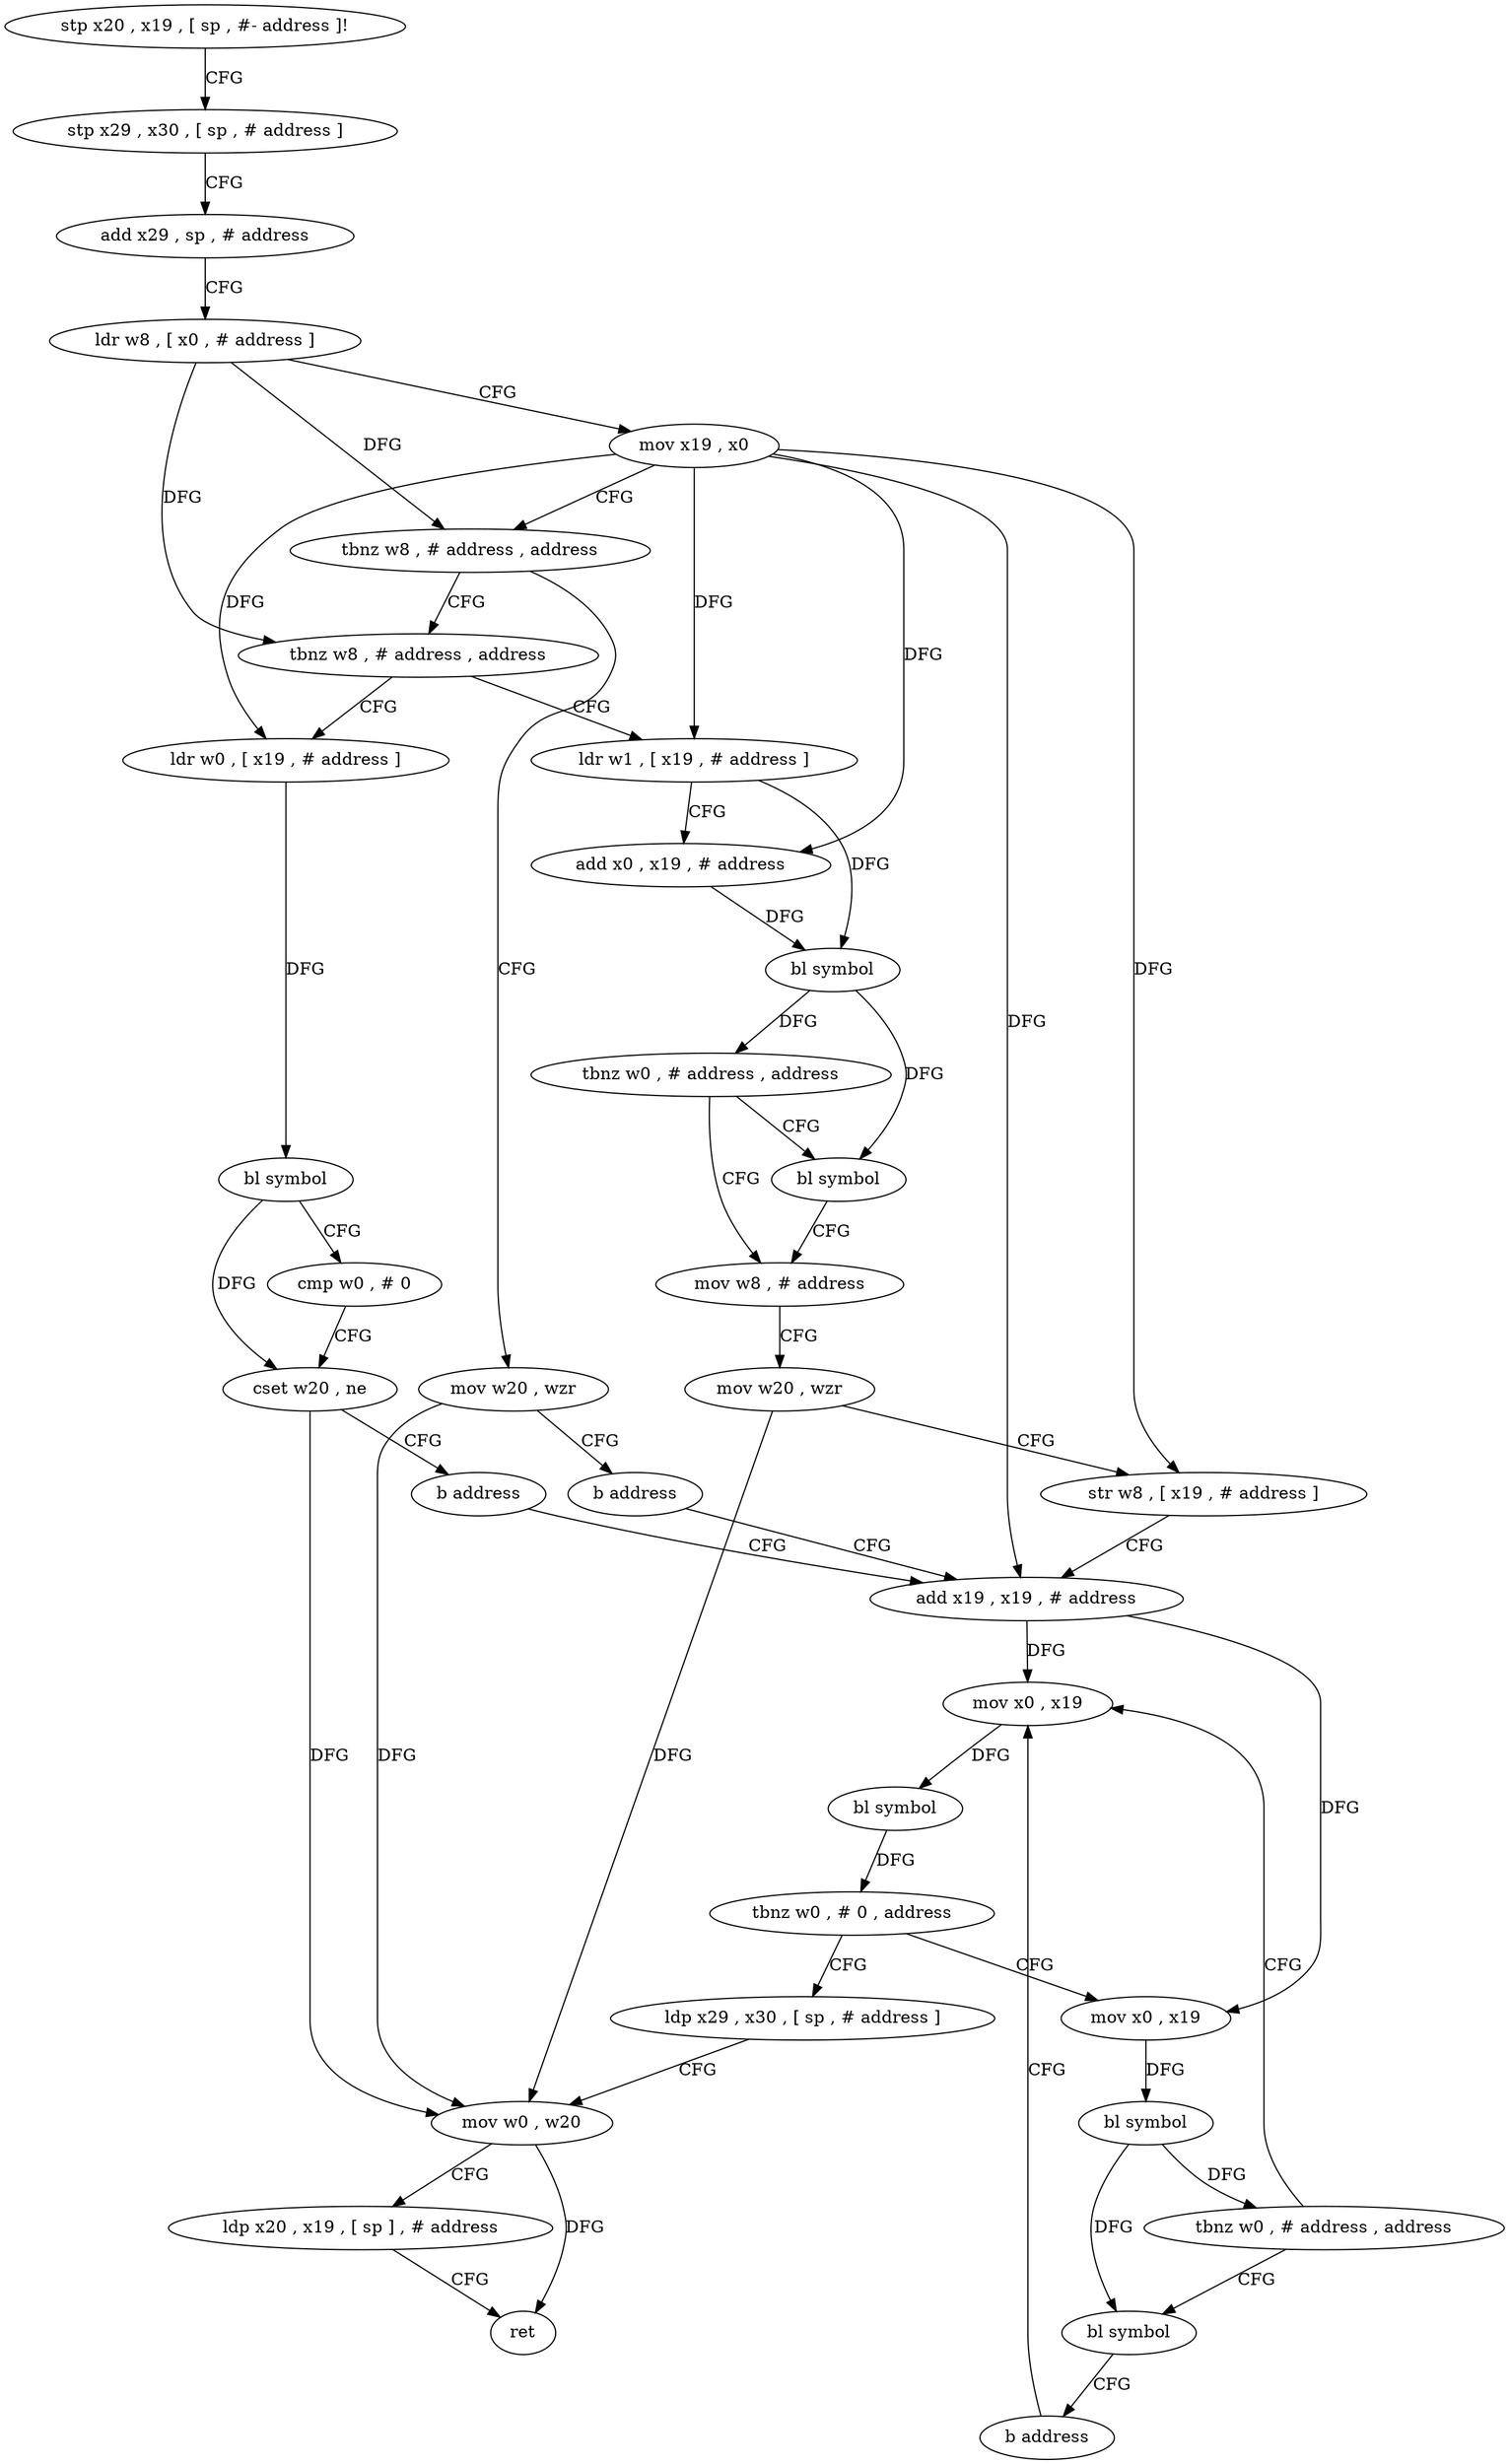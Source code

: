 digraph "func" {
"4214908" [label = "stp x20 , x19 , [ sp , #- address ]!" ]
"4214912" [label = "stp x29 , x30 , [ sp , # address ]" ]
"4214916" [label = "add x29 , sp , # address" ]
"4214920" [label = "ldr w8 , [ x0 , # address ]" ]
"4214924" [label = "mov x19 , x0" ]
"4214928" [label = "tbnz w8 , # address , address" ]
"4214956" [label = "mov w20 , wzr" ]
"4214932" [label = "tbnz w8 , # address , address" ]
"4214960" [label = "b address" ]
"4214996" [label = "add x19 , x19 , # address" ]
"4214964" [label = "ldr w1 , [ x19 , # address ]" ]
"4214936" [label = "ldr w0 , [ x19 , # address ]" ]
"4215000" [label = "mov x0 , x19" ]
"4214968" [label = "add x0 , x19 , # address" ]
"4214972" [label = "bl symbol" ]
"4214976" [label = "tbnz w0 , # address , address" ]
"4214984" [label = "mov w8 , # address" ]
"4214980" [label = "bl symbol" ]
"4214940" [label = "bl symbol" ]
"4214944" [label = "cmp w0 , # 0" ]
"4214948" [label = "cset w20 , ne" ]
"4214952" [label = "b address" ]
"4215032" [label = "ldp x29 , x30 , [ sp , # address ]" ]
"4215036" [label = "mov w0 , w20" ]
"4215040" [label = "ldp x20 , x19 , [ sp ] , # address" ]
"4215044" [label = "ret" ]
"4215012" [label = "mov x0 , x19" ]
"4215016" [label = "bl symbol" ]
"4215020" [label = "tbnz w0 , # address , address" ]
"4215024" [label = "bl symbol" ]
"4214988" [label = "mov w20 , wzr" ]
"4214992" [label = "str w8 , [ x19 , # address ]" ]
"4215004" [label = "bl symbol" ]
"4215008" [label = "tbnz w0 , # 0 , address" ]
"4215028" [label = "b address" ]
"4214908" -> "4214912" [ label = "CFG" ]
"4214912" -> "4214916" [ label = "CFG" ]
"4214916" -> "4214920" [ label = "CFG" ]
"4214920" -> "4214924" [ label = "CFG" ]
"4214920" -> "4214928" [ label = "DFG" ]
"4214920" -> "4214932" [ label = "DFG" ]
"4214924" -> "4214928" [ label = "CFG" ]
"4214924" -> "4214996" [ label = "DFG" ]
"4214924" -> "4214964" [ label = "DFG" ]
"4214924" -> "4214968" [ label = "DFG" ]
"4214924" -> "4214936" [ label = "DFG" ]
"4214924" -> "4214992" [ label = "DFG" ]
"4214928" -> "4214956" [ label = "CFG" ]
"4214928" -> "4214932" [ label = "CFG" ]
"4214956" -> "4214960" [ label = "CFG" ]
"4214956" -> "4215036" [ label = "DFG" ]
"4214932" -> "4214964" [ label = "CFG" ]
"4214932" -> "4214936" [ label = "CFG" ]
"4214960" -> "4214996" [ label = "CFG" ]
"4214996" -> "4215000" [ label = "DFG" ]
"4214996" -> "4215012" [ label = "DFG" ]
"4214964" -> "4214968" [ label = "CFG" ]
"4214964" -> "4214972" [ label = "DFG" ]
"4214936" -> "4214940" [ label = "DFG" ]
"4215000" -> "4215004" [ label = "DFG" ]
"4214968" -> "4214972" [ label = "DFG" ]
"4214972" -> "4214976" [ label = "DFG" ]
"4214972" -> "4214980" [ label = "DFG" ]
"4214976" -> "4214984" [ label = "CFG" ]
"4214976" -> "4214980" [ label = "CFG" ]
"4214984" -> "4214988" [ label = "CFG" ]
"4214980" -> "4214984" [ label = "CFG" ]
"4214940" -> "4214944" [ label = "CFG" ]
"4214940" -> "4214948" [ label = "DFG" ]
"4214944" -> "4214948" [ label = "CFG" ]
"4214948" -> "4214952" [ label = "CFG" ]
"4214948" -> "4215036" [ label = "DFG" ]
"4214952" -> "4214996" [ label = "CFG" ]
"4215032" -> "4215036" [ label = "CFG" ]
"4215036" -> "4215040" [ label = "CFG" ]
"4215036" -> "4215044" [ label = "DFG" ]
"4215040" -> "4215044" [ label = "CFG" ]
"4215012" -> "4215016" [ label = "DFG" ]
"4215016" -> "4215020" [ label = "DFG" ]
"4215016" -> "4215024" [ label = "DFG" ]
"4215020" -> "4215000" [ label = "CFG" ]
"4215020" -> "4215024" [ label = "CFG" ]
"4215024" -> "4215028" [ label = "CFG" ]
"4214988" -> "4214992" [ label = "CFG" ]
"4214988" -> "4215036" [ label = "DFG" ]
"4214992" -> "4214996" [ label = "CFG" ]
"4215004" -> "4215008" [ label = "DFG" ]
"4215008" -> "4215032" [ label = "CFG" ]
"4215008" -> "4215012" [ label = "CFG" ]
"4215028" -> "4215000" [ label = "CFG" ]
}
